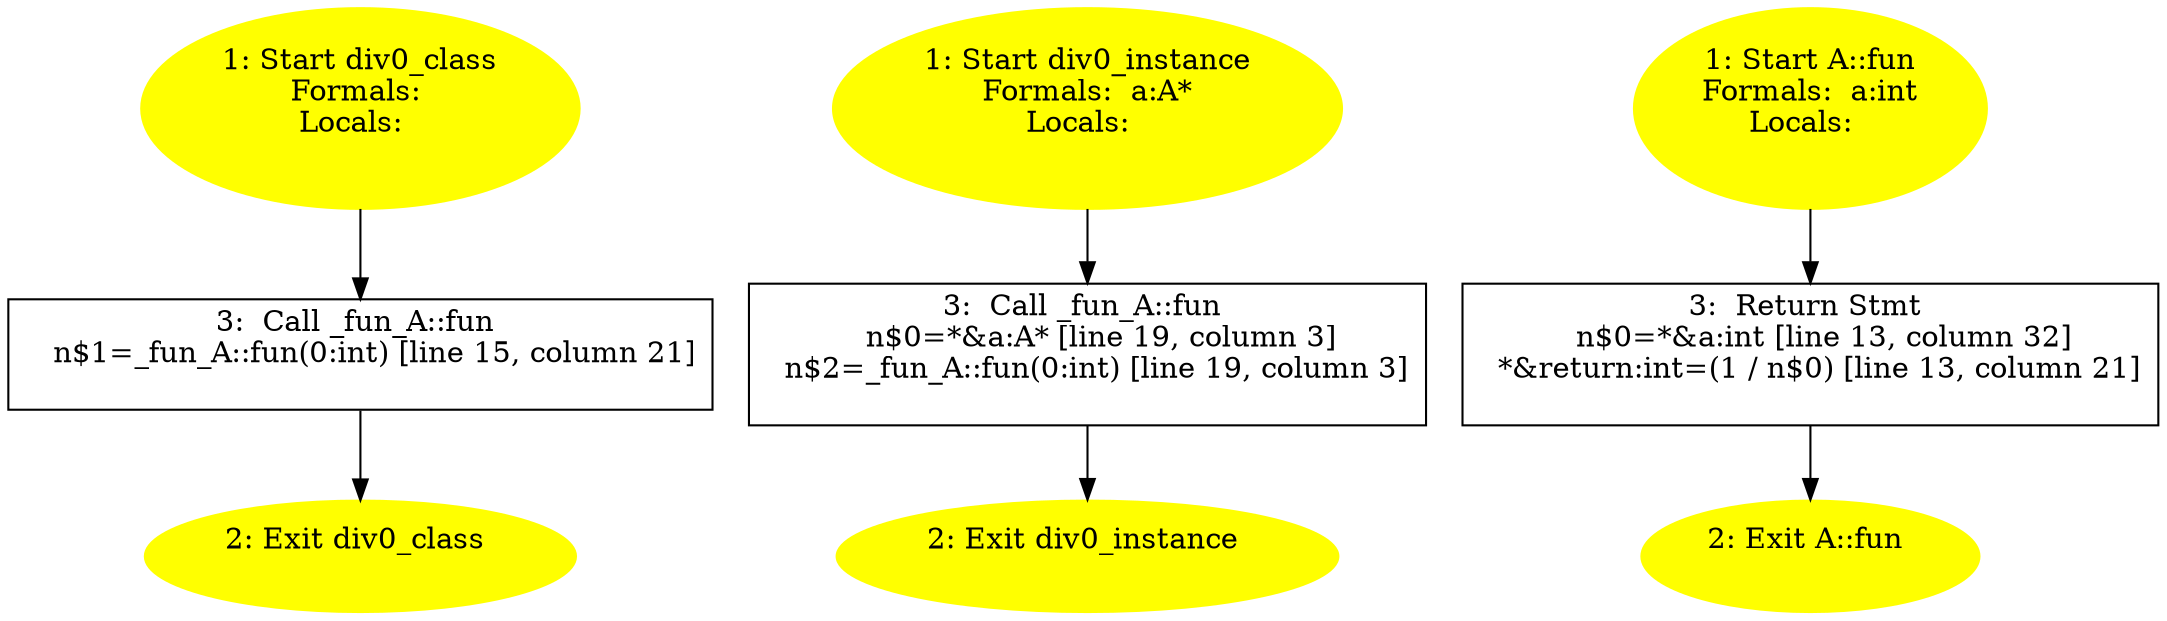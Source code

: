 /* @generated */
digraph cfg {
"div0_class#4984704850372216251.260ce38d809793fc3e38787f8d1eb4d6_1" [label="1: Start div0_class\nFormals: \nLocals:  \n  " color=yellow style=filled]
	

	 "div0_class#4984704850372216251.260ce38d809793fc3e38787f8d1eb4d6_1" -> "div0_class#4984704850372216251.260ce38d809793fc3e38787f8d1eb4d6_3" ;
"div0_class#4984704850372216251.260ce38d809793fc3e38787f8d1eb4d6_2" [label="2: Exit div0_class \n  " color=yellow style=filled]
	

"div0_class#4984704850372216251.260ce38d809793fc3e38787f8d1eb4d6_3" [label="3:  Call _fun_A::fun \n   n$1=_fun_A::fun(0:int) [line 15, column 21]\n " shape="box"]
	

	 "div0_class#4984704850372216251.260ce38d809793fc3e38787f8d1eb4d6_3" -> "div0_class#4984704850372216251.260ce38d809793fc3e38787f8d1eb4d6_2" ;
"div0_instance(class A)#13376949534750090437.fc775825a5031b981817dd20651240b0_1" [label="1: Start div0_instance\nFormals:  a:A*\nLocals:  \n  " color=yellow style=filled]
	

	 "div0_instance(class A)#13376949534750090437.fc775825a5031b981817dd20651240b0_1" -> "div0_instance(class A)#13376949534750090437.fc775825a5031b981817dd20651240b0_3" ;
"div0_instance(class A)#13376949534750090437.fc775825a5031b981817dd20651240b0_2" [label="2: Exit div0_instance \n  " color=yellow style=filled]
	

"div0_instance(class A)#13376949534750090437.fc775825a5031b981817dd20651240b0_3" [label="3:  Call _fun_A::fun \n   n$0=*&a:A* [line 19, column 3]\n  n$2=_fun_A::fun(0:int) [line 19, column 3]\n " shape="box"]
	

	 "div0_instance(class A)#13376949534750090437.fc775825a5031b981817dd20651240b0_3" -> "div0_instance(class A)#13376949534750090437.fc775825a5031b981817dd20651240b0_2" ;
"fun#A#(6769534270530582672).0ab578f4190d39d2c1b23c6d46a310c6_1" [label="1: Start A::fun\nFormals:  a:int\nLocals:  \n  " color=yellow style=filled]
	

	 "fun#A#(6769534270530582672).0ab578f4190d39d2c1b23c6d46a310c6_1" -> "fun#A#(6769534270530582672).0ab578f4190d39d2c1b23c6d46a310c6_3" ;
"fun#A#(6769534270530582672).0ab578f4190d39d2c1b23c6d46a310c6_2" [label="2: Exit A::fun \n  " color=yellow style=filled]
	

"fun#A#(6769534270530582672).0ab578f4190d39d2c1b23c6d46a310c6_3" [label="3:  Return Stmt \n   n$0=*&a:int [line 13, column 32]\n  *&return:int=(1 / n$0) [line 13, column 21]\n " shape="box"]
	

	 "fun#A#(6769534270530582672).0ab578f4190d39d2c1b23c6d46a310c6_3" -> "fun#A#(6769534270530582672).0ab578f4190d39d2c1b23c6d46a310c6_2" ;
}
